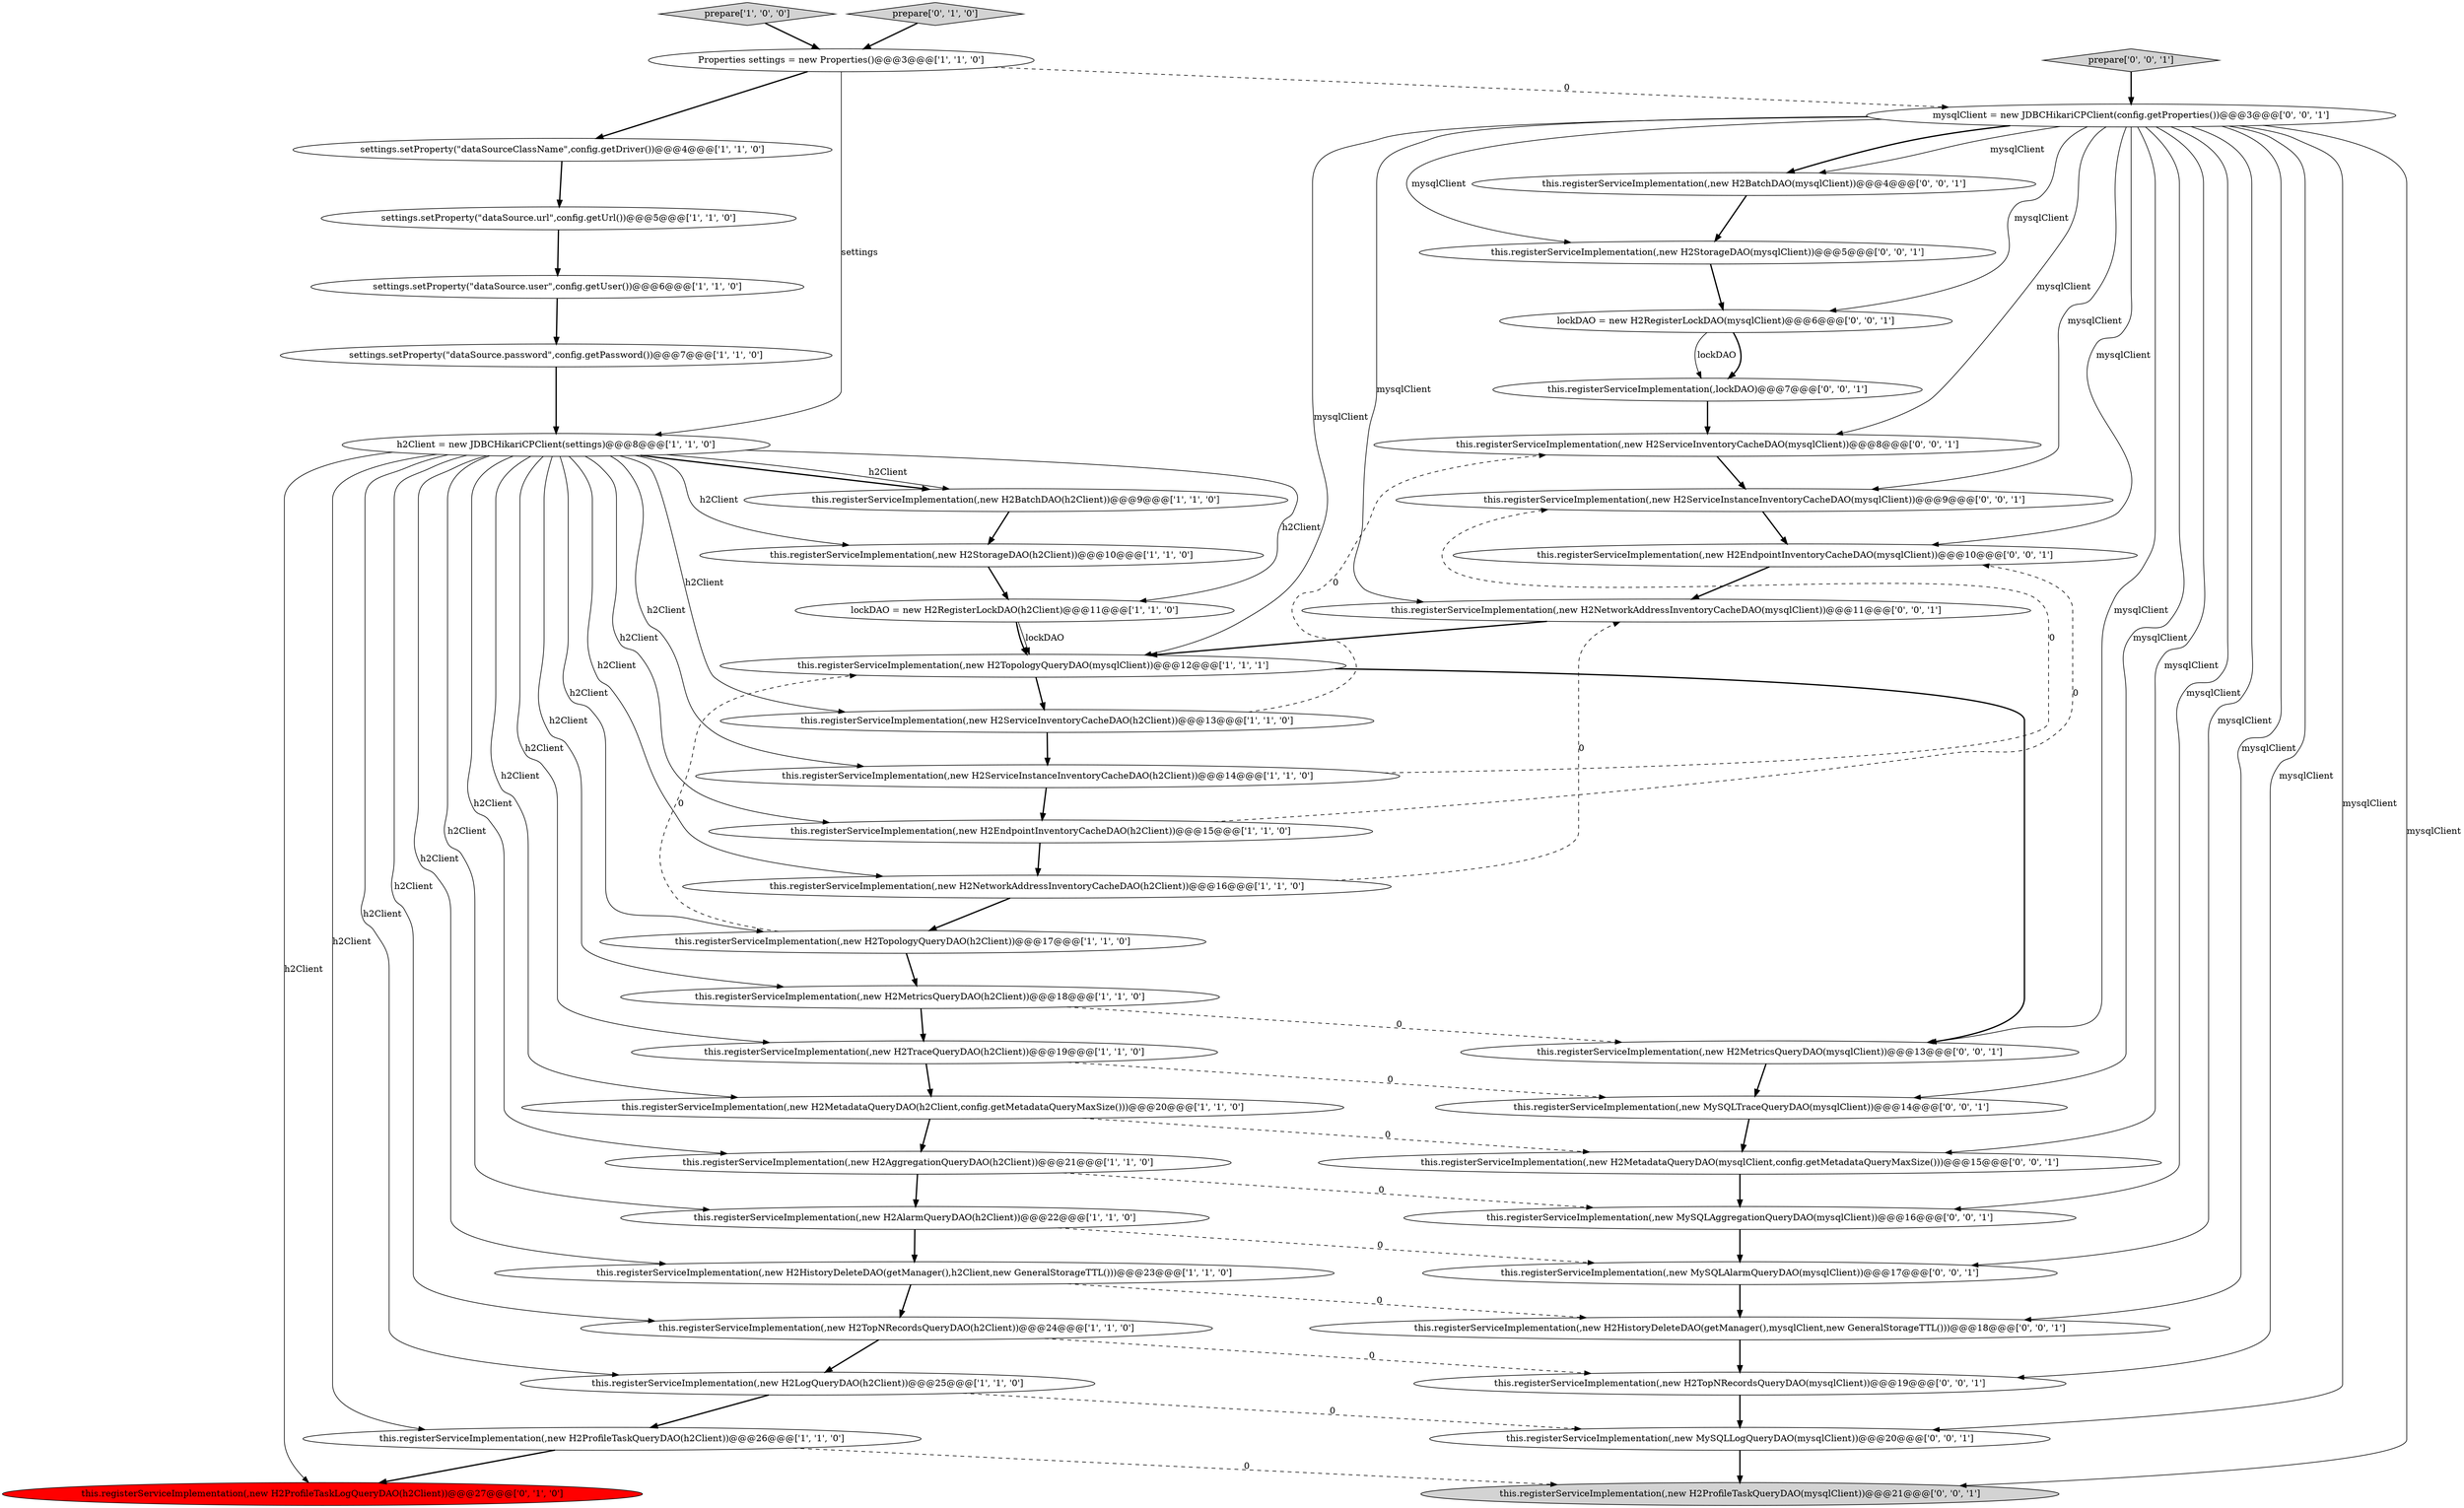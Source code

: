 digraph {
37 [style = filled, label = "this.registerServiceImplementation(,new MySQLLogQueryDAO(mysqlClient))@@@20@@@['0', '0', '1']", fillcolor = white, shape = ellipse image = "AAA0AAABBB3BBB"];
43 [style = filled, label = "lockDAO = new H2RegisterLockDAO(mysqlClient)@@@6@@@['0', '0', '1']", fillcolor = white, shape = ellipse image = "AAA0AAABBB3BBB"];
0 [style = filled, label = "this.registerServiceImplementation(,new H2NetworkAddressInventoryCacheDAO(h2Client))@@@16@@@['1', '1', '0']", fillcolor = white, shape = ellipse image = "AAA0AAABBB1BBB"];
35 [style = filled, label = "this.registerServiceImplementation(,new H2EndpointInventoryCacheDAO(mysqlClient))@@@10@@@['0', '0', '1']", fillcolor = white, shape = ellipse image = "AAA0AAABBB3BBB"];
16 [style = filled, label = "settings.setProperty(\"dataSource.password\",config.getPassword())@@@7@@@['1', '1', '0']", fillcolor = white, shape = ellipse image = "AAA0AAABBB1BBB"];
38 [style = filled, label = "prepare['0', '0', '1']", fillcolor = lightgray, shape = diamond image = "AAA0AAABBB3BBB"];
36 [style = filled, label = "this.registerServiceImplementation(,new H2ServiceInventoryCacheDAO(mysqlClient))@@@8@@@['0', '0', '1']", fillcolor = white, shape = ellipse image = "AAA0AAABBB3BBB"];
10 [style = filled, label = "this.registerServiceImplementation(,new H2ServiceInstanceInventoryCacheDAO(h2Client))@@@14@@@['1', '1', '0']", fillcolor = white, shape = ellipse image = "AAA0AAABBB1BBB"];
11 [style = filled, label = "this.registerServiceImplementation(,new H2EndpointInventoryCacheDAO(h2Client))@@@15@@@['1', '1', '0']", fillcolor = white, shape = ellipse image = "AAA0AAABBB1BBB"];
13 [style = filled, label = "prepare['1', '0', '0']", fillcolor = lightgray, shape = diamond image = "AAA0AAABBB1BBB"];
17 [style = filled, label = "lockDAO = new H2RegisterLockDAO(h2Client)@@@11@@@['1', '1', '0']", fillcolor = white, shape = ellipse image = "AAA0AAABBB1BBB"];
41 [style = filled, label = "mysqlClient = new JDBCHikariCPClient(config.getProperties())@@@3@@@['0', '0', '1']", fillcolor = white, shape = ellipse image = "AAA0AAABBB3BBB"];
23 [style = filled, label = "settings.setProperty(\"dataSource.url\",config.getUrl())@@@5@@@['1', '1', '0']", fillcolor = white, shape = ellipse image = "AAA0AAABBB1BBB"];
21 [style = filled, label = "this.registerServiceImplementation(,new H2TopologyQueryDAO(mysqlClient))@@@12@@@['1', '1', '1']", fillcolor = white, shape = ellipse image = "AAA0AAABBB1BBB"];
29 [style = filled, label = "this.registerServiceImplementation(,new H2MetricsQueryDAO(mysqlClient))@@@13@@@['0', '0', '1']", fillcolor = white, shape = ellipse image = "AAA0AAABBB3BBB"];
26 [style = filled, label = "this.registerServiceImplementation(,new H2ProfileTaskLogQueryDAO(h2Client))@@@27@@@['0', '1', '0']", fillcolor = red, shape = ellipse image = "AAA1AAABBB2BBB"];
5 [style = filled, label = "this.registerServiceImplementation(,new H2StorageDAO(h2Client))@@@10@@@['1', '1', '0']", fillcolor = white, shape = ellipse image = "AAA0AAABBB1BBB"];
30 [style = filled, label = "this.registerServiceImplementation(,new H2TopNRecordsQueryDAO(mysqlClient))@@@19@@@['0', '0', '1']", fillcolor = white, shape = ellipse image = "AAA0AAABBB3BBB"];
20 [style = filled, label = "this.registerServiceImplementation(,new H2BatchDAO(h2Client))@@@9@@@['1', '1', '0']", fillcolor = white, shape = ellipse image = "AAA0AAABBB1BBB"];
2 [style = filled, label = "this.registerServiceImplementation(,new H2TraceQueryDAO(h2Client))@@@19@@@['1', '1', '0']", fillcolor = white, shape = ellipse image = "AAA0AAABBB1BBB"];
45 [style = filled, label = "this.registerServiceImplementation(,new MySQLTraceQueryDAO(mysqlClient))@@@14@@@['0', '0', '1']", fillcolor = white, shape = ellipse image = "AAA0AAABBB3BBB"];
42 [style = filled, label = "this.registerServiceImplementation(,new H2ProfileTaskQueryDAO(mysqlClient))@@@21@@@['0', '0', '1']", fillcolor = lightgray, shape = ellipse image = "AAA0AAABBB3BBB"];
14 [style = filled, label = "this.registerServiceImplementation(,new H2TopologyQueryDAO(h2Client))@@@17@@@['1', '1', '0']", fillcolor = white, shape = ellipse image = "AAA0AAABBB1BBB"];
9 [style = filled, label = "h2Client = new JDBCHikariCPClient(settings)@@@8@@@['1', '1', '0']", fillcolor = white, shape = ellipse image = "AAA0AAABBB1BBB"];
6 [style = filled, label = "this.registerServiceImplementation(,new H2AggregationQueryDAO(h2Client))@@@21@@@['1', '1', '0']", fillcolor = white, shape = ellipse image = "AAA0AAABBB1BBB"];
25 [style = filled, label = "prepare['0', '1', '0']", fillcolor = lightgray, shape = diamond image = "AAA0AAABBB2BBB"];
3 [style = filled, label = "Properties settings = new Properties()@@@3@@@['1', '1', '0']", fillcolor = white, shape = ellipse image = "AAA0AAABBB1BBB"];
32 [style = filled, label = "this.registerServiceImplementation(,new H2StorageDAO(mysqlClient))@@@5@@@['0', '0', '1']", fillcolor = white, shape = ellipse image = "AAA0AAABBB3BBB"];
27 [style = filled, label = "this.registerServiceImplementation(,lockDAO)@@@7@@@['0', '0', '1']", fillcolor = white, shape = ellipse image = "AAA0AAABBB3BBB"];
19 [style = filled, label = "this.registerServiceImplementation(,new H2MetricsQueryDAO(h2Client))@@@18@@@['1', '1', '0']", fillcolor = white, shape = ellipse image = "AAA0AAABBB1BBB"];
8 [style = filled, label = "settings.setProperty(\"dataSourceClassName\",config.getDriver())@@@4@@@['1', '1', '0']", fillcolor = white, shape = ellipse image = "AAA0AAABBB1BBB"];
44 [style = filled, label = "this.registerServiceImplementation(,new H2ServiceInstanceInventoryCacheDAO(mysqlClient))@@@9@@@['0', '0', '1']", fillcolor = white, shape = ellipse image = "AAA0AAABBB3BBB"];
18 [style = filled, label = "this.registerServiceImplementation(,new H2TopNRecordsQueryDAO(h2Client))@@@24@@@['1', '1', '0']", fillcolor = white, shape = ellipse image = "AAA0AAABBB1BBB"];
4 [style = filled, label = "this.registerServiceImplementation(,new H2HistoryDeleteDAO(getManager(),h2Client,new GeneralStorageTTL()))@@@23@@@['1', '1', '0']", fillcolor = white, shape = ellipse image = "AAA0AAABBB1BBB"];
31 [style = filled, label = "this.registerServiceImplementation(,new H2BatchDAO(mysqlClient))@@@4@@@['0', '0', '1']", fillcolor = white, shape = ellipse image = "AAA0AAABBB3BBB"];
39 [style = filled, label = "this.registerServiceImplementation(,new H2NetworkAddressInventoryCacheDAO(mysqlClient))@@@11@@@['0', '0', '1']", fillcolor = white, shape = ellipse image = "AAA0AAABBB3BBB"];
7 [style = filled, label = "this.registerServiceImplementation(,new H2ProfileTaskQueryDAO(h2Client))@@@26@@@['1', '1', '0']", fillcolor = white, shape = ellipse image = "AAA0AAABBB1BBB"];
12 [style = filled, label = "this.registerServiceImplementation(,new H2MetadataQueryDAO(h2Client,config.getMetadataQueryMaxSize()))@@@20@@@['1', '1', '0']", fillcolor = white, shape = ellipse image = "AAA0AAABBB1BBB"];
15 [style = filled, label = "this.registerServiceImplementation(,new H2LogQueryDAO(h2Client))@@@25@@@['1', '1', '0']", fillcolor = white, shape = ellipse image = "AAA0AAABBB1BBB"];
28 [style = filled, label = "this.registerServiceImplementation(,new H2MetadataQueryDAO(mysqlClient,config.getMetadataQueryMaxSize()))@@@15@@@['0', '0', '1']", fillcolor = white, shape = ellipse image = "AAA0AAABBB3BBB"];
34 [style = filled, label = "this.registerServiceImplementation(,new MySQLAggregationQueryDAO(mysqlClient))@@@16@@@['0', '0', '1']", fillcolor = white, shape = ellipse image = "AAA0AAABBB3BBB"];
22 [style = filled, label = "this.registerServiceImplementation(,new H2ServiceInventoryCacheDAO(h2Client))@@@13@@@['1', '1', '0']", fillcolor = white, shape = ellipse image = "AAA0AAABBB1BBB"];
1 [style = filled, label = "this.registerServiceImplementation(,new H2AlarmQueryDAO(h2Client))@@@22@@@['1', '1', '0']", fillcolor = white, shape = ellipse image = "AAA0AAABBB1BBB"];
24 [style = filled, label = "settings.setProperty(\"dataSource.user\",config.getUser())@@@6@@@['1', '1', '0']", fillcolor = white, shape = ellipse image = "AAA0AAABBB1BBB"];
33 [style = filled, label = "this.registerServiceImplementation(,new MySQLAlarmQueryDAO(mysqlClient))@@@17@@@['0', '0', '1']", fillcolor = white, shape = ellipse image = "AAA0AAABBB3BBB"];
40 [style = filled, label = "this.registerServiceImplementation(,new H2HistoryDeleteDAO(getManager(),mysqlClient,new GeneralStorageTTL()))@@@18@@@['0', '0', '1']", fillcolor = white, shape = ellipse image = "AAA0AAABBB3BBB"];
22->36 [style = dashed, label="0"];
3->41 [style = dashed, label="0"];
9->15 [style = solid, label="h2Client"];
41->44 [style = solid, label="mysqlClient"];
18->30 [style = dashed, label="0"];
44->35 [style = bold, label=""];
3->9 [style = solid, label="settings"];
38->41 [style = bold, label=""];
6->34 [style = dashed, label="0"];
9->18 [style = solid, label="h2Client"];
17->21 [style = solid, label="lockDAO"];
41->21 [style = solid, label="mysqlClient"];
29->45 [style = bold, label=""];
9->19 [style = solid, label="h2Client"];
7->42 [style = dashed, label="0"];
7->26 [style = bold, label=""];
9->7 [style = solid, label="h2Client"];
41->36 [style = solid, label="mysqlClient"];
0->14 [style = bold, label=""];
41->45 [style = solid, label="mysqlClient"];
9->12 [style = solid, label="h2Client"];
9->1 [style = solid, label="h2Client"];
17->21 [style = bold, label=""];
16->9 [style = bold, label=""];
41->37 [style = solid, label="mysqlClient"];
41->39 [style = solid, label="mysqlClient"];
10->11 [style = bold, label=""];
1->4 [style = bold, label=""];
9->17 [style = solid, label="h2Client"];
8->23 [style = bold, label=""];
36->44 [style = bold, label=""];
25->3 [style = bold, label=""];
18->15 [style = bold, label=""];
34->33 [style = bold, label=""];
41->30 [style = solid, label="mysqlClient"];
4->18 [style = bold, label=""];
19->2 [style = bold, label=""];
5->17 [style = bold, label=""];
9->6 [style = solid, label="h2Client"];
9->22 [style = solid, label="h2Client"];
21->29 [style = bold, label=""];
21->22 [style = bold, label=""];
9->10 [style = solid, label="h2Client"];
43->27 [style = bold, label=""];
43->27 [style = solid, label="lockDAO"];
41->35 [style = solid, label="mysqlClient"];
41->28 [style = solid, label="mysqlClient"];
41->34 [style = solid, label="mysqlClient"];
41->29 [style = solid, label="mysqlClient"];
1->33 [style = dashed, label="0"];
31->32 [style = bold, label=""];
35->39 [style = bold, label=""];
41->32 [style = solid, label="mysqlClient"];
9->11 [style = solid, label="h2Client"];
14->19 [style = bold, label=""];
9->20 [style = bold, label=""];
9->26 [style = solid, label="h2Client"];
9->20 [style = solid, label="h2Client"];
6->1 [style = bold, label=""];
39->21 [style = bold, label=""];
2->45 [style = dashed, label="0"];
3->8 [style = bold, label=""];
22->10 [style = bold, label=""];
40->30 [style = bold, label=""];
41->31 [style = bold, label=""];
41->40 [style = solid, label="mysqlClient"];
37->42 [style = bold, label=""];
27->36 [style = bold, label=""];
15->7 [style = bold, label=""];
28->34 [style = bold, label=""];
41->31 [style = solid, label="mysqlClient"];
15->37 [style = dashed, label="0"];
9->5 [style = solid, label="h2Client"];
19->29 [style = dashed, label="0"];
10->44 [style = dashed, label="0"];
9->0 [style = solid, label="h2Client"];
45->28 [style = bold, label=""];
32->43 [style = bold, label=""];
30->37 [style = bold, label=""];
9->4 [style = solid, label="h2Client"];
0->39 [style = dashed, label="0"];
12->6 [style = bold, label=""];
41->43 [style = solid, label="mysqlClient"];
2->12 [style = bold, label=""];
20->5 [style = bold, label=""];
24->16 [style = bold, label=""];
23->24 [style = bold, label=""];
11->0 [style = bold, label=""];
9->14 [style = solid, label="h2Client"];
33->40 [style = bold, label=""];
9->2 [style = solid, label="h2Client"];
13->3 [style = bold, label=""];
12->28 [style = dashed, label="0"];
14->21 [style = dashed, label="0"];
41->33 [style = solid, label="mysqlClient"];
4->40 [style = dashed, label="0"];
41->42 [style = solid, label="mysqlClient"];
11->35 [style = dashed, label="0"];
}
